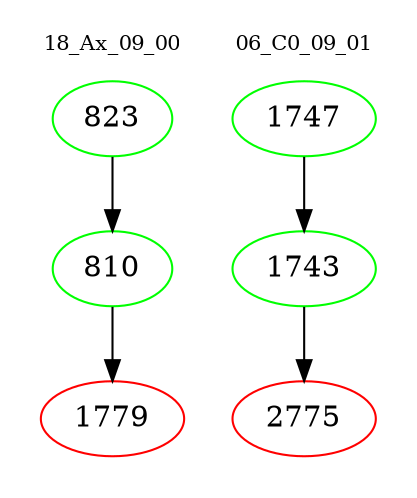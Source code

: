digraph{
subgraph cluster_0 {
color = white
label = "18_Ax_09_00";
fontsize=10;
T0_823 [label="823", color="green"]
T0_823 -> T0_810 [color="black"]
T0_810 [label="810", color="green"]
T0_810 -> T0_1779 [color="black"]
T0_1779 [label="1779", color="red"]
}
subgraph cluster_1 {
color = white
label = "06_C0_09_01";
fontsize=10;
T1_1747 [label="1747", color="green"]
T1_1747 -> T1_1743 [color="black"]
T1_1743 [label="1743", color="green"]
T1_1743 -> T1_2775 [color="black"]
T1_2775 [label="2775", color="red"]
}
}
